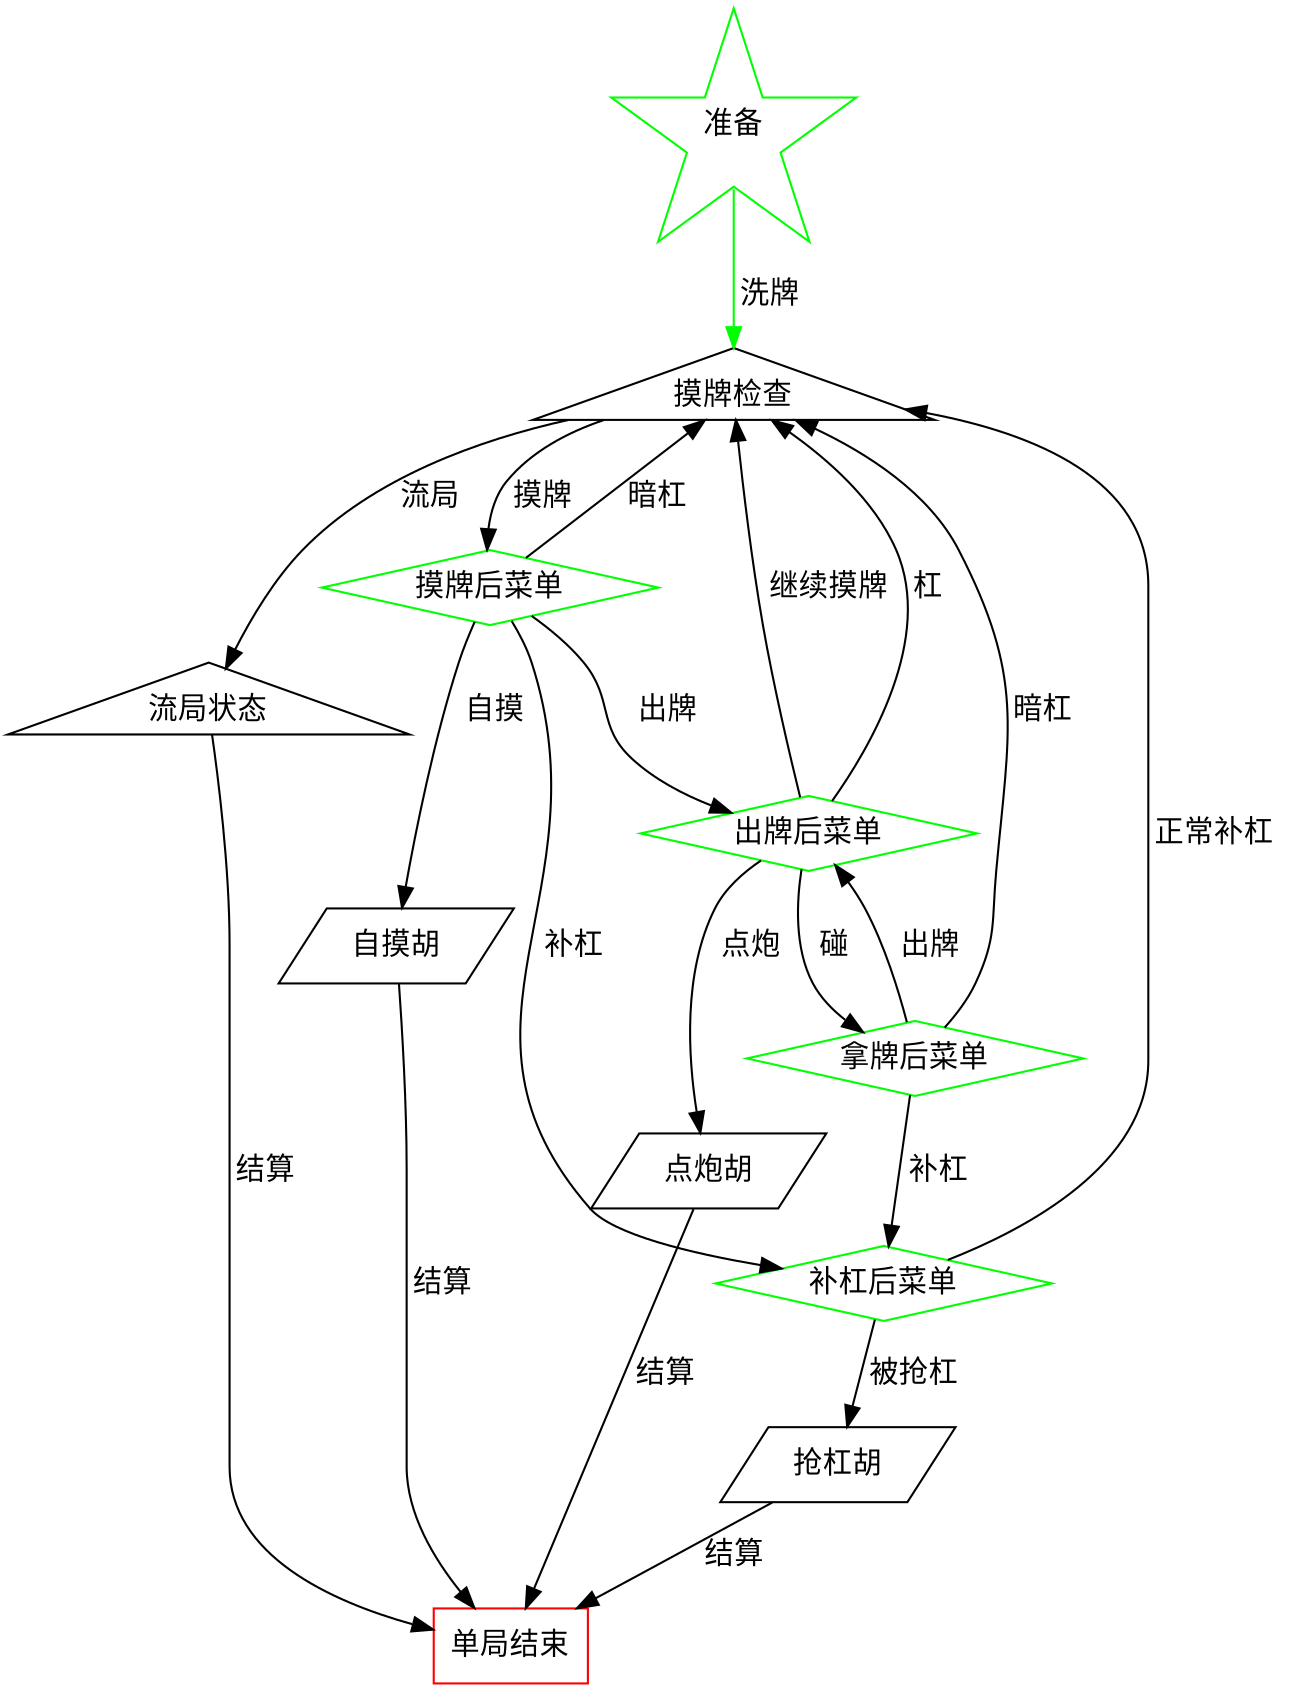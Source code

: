 digraph "fsm" {
  "准备" [color="green"; shape=star;];
  //"摸牌检查" [shape=invtriangle];
  "摸牌检查" [shape=triangle];
  "摸牌后菜单" [color="green"; shape=diamond];
  "流局状态" [shape=triangle];
  "出牌后菜单" [color="green"; shape=diamond];
  "拿牌后菜单" [color="green"; shape=diamond];
  "补杠后菜单" [color="green"; shape=diamond];
  "抢杠胡" [shape=parallelogram];
  "自摸胡" [shape=parallelogram];
  "点炮胡" [shape=parallelogram];
  "单局结束"[color="red"; shape=rect];

  "准备" -> "摸牌检查" [ color="green" ; label=" 洗牌 "; headport=n; tailport=s];
  "摸牌检查" -> "摸牌后菜单" [ label=" 摸牌 " ];
  "摸牌检查" -> "流局状态" [ label=" 流局 " ];
  "摸牌后菜单" -> "出牌后菜单" [ label=" 出牌 " ];
  "拿牌后菜单" -> "出牌后菜单" [ label=" 出牌 " ];
  "摸牌后菜单" -> "摸牌检查" [ label=" 暗杠 " ];
  "拿牌后菜单" -> "摸牌检查" [ label=" 暗杠 " ];
  "摸牌后菜单" -> "补杠后菜单" [ label=" 补杠 " ];
  "拿牌后菜单" -> "补杠后菜单" [ label=" 补杠 " ];
  "补杠后菜单" -> "摸牌检查" [ label=" 正常补杠 " ];
  "补杠后菜单" -> "抢杠胡" [ label=" 被抢杠 " ];
  "摸牌后菜单" -> "自摸胡" [ label=" 自摸 " ];
  "出牌后菜单" -> "摸牌检查" [ label=" 继续摸牌 " ];
  "出牌后菜单" -> "拿牌后菜单" [ label=" 碰 " ];
  "出牌后菜单" -> "摸牌检查" [ label=" 杠 " ];
  "出牌后菜单" -> "点炮胡" [ label=" 点炮 " ];
  "点炮胡" -> "单局结束" [ label=" 结算 " ];
  "自摸胡" -> "单局结束" [ label=" 结算 " ];
  "抢杠胡" -> "单局结束" [ label=" 结算 " ];
  "流局状态" -> "单局结束" [ label=" 结算 " ];
}
